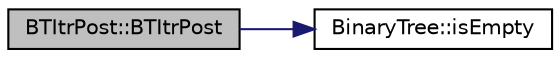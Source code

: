 digraph "BTItrPost::BTItrPost"
{
 // LATEX_PDF_SIZE
  edge [fontname="Helvetica",fontsize="10",labelfontname="Helvetica",labelfontsize="10"];
  node [fontname="Helvetica",fontsize="10",shape=record];
  rankdir="LR";
  Node1 [label="BTItrPost::BTItrPost",height=0.2,width=0.4,color="black", fillcolor="grey75", style="filled", fontcolor="black",tooltip=" "];
  Node1 -> Node2 [color="midnightblue",fontsize="10",style="solid",fontname="Helvetica"];
  Node2 [label="BinaryTree::isEmpty",height=0.2,width=0.4,color="black", fillcolor="white", style="filled",URL="$class_binary_tree.html#a0d870186995435510057e2b1312e1250",tooltip=" "];
}
